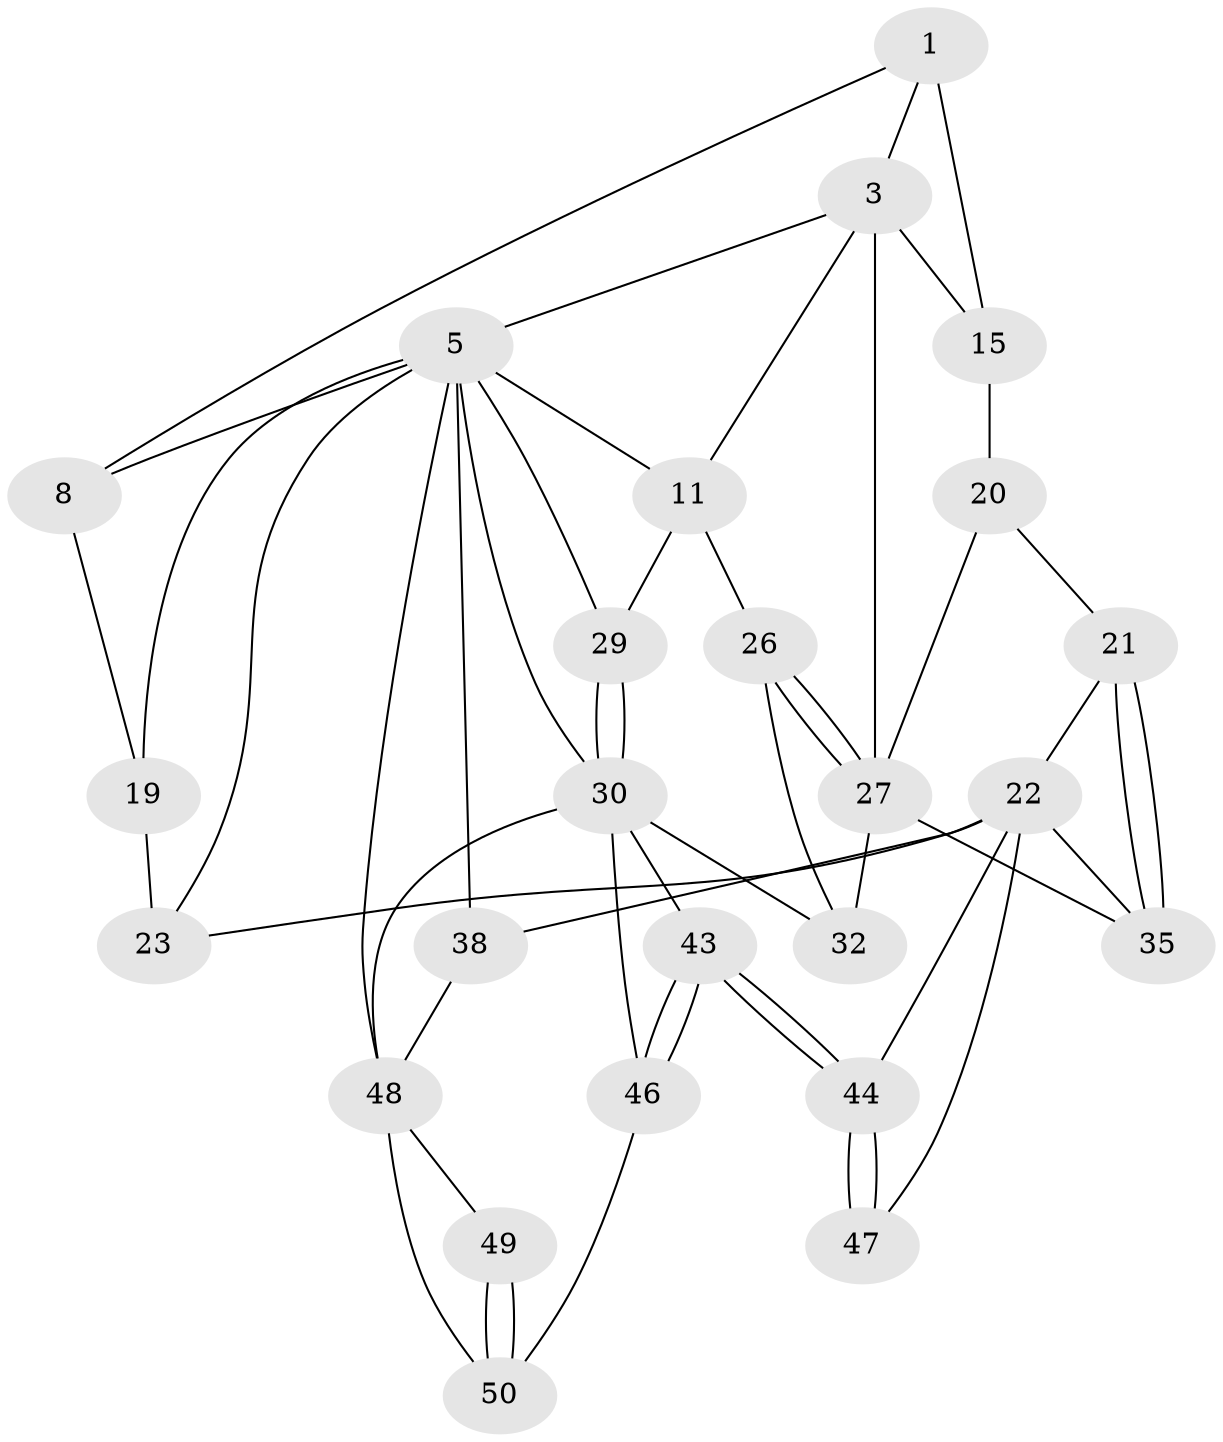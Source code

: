 // original degree distribution, {3: 0.058823529411764705, 4: 0.27450980392156865, 6: 0.2549019607843137, 5: 0.4117647058823529}
// Generated by graph-tools (version 1.1) at 2025/28/03/15/25 16:28:02]
// undirected, 25 vertices, 53 edges
graph export_dot {
graph [start="1"]
  node [color=gray90,style=filled];
  1 [pos="+0.306794797500554+0",super="+2+9"];
  3 [pos="+0.4742838210374033+0",super="+4+14"];
  5 [pos="+0.893852018443453+0",super="+6"];
  8 [pos="+0.24985761117321464+0",super="+10"];
  11 [pos="+0.8370324604036927+0.16556750293687247",super="+12"];
  15 [pos="+0.42268003874772214+0.09156287088277694",super="+16"];
  19 [pos="+0+0.24704738965786327",super="+24"];
  20 [pos="+0.27607477144453235+0.37971134490384"];
  21 [pos="+0.2303658991450344+0.45734344000069416"];
  22 [pos="+0.2240543425680269+0.46402335851849913",super="+36"];
  23 [pos="+0.20885553759692213+0.4644828484952547",super="+40"];
  26 [pos="+0.7209336717294915+0.33499730746489254"];
  27 [pos="+0.4655121235478294+0.41725508431213987",super="+28+33"];
  29 [pos="+1+0.5255759323545364"];
  30 [pos="+1+0.7975567840058275",super="+45+31"];
  32 [pos="+0.7136302113576074+0.3894035388763546",super="+34"];
  35 [pos="+0.41434504563256486+0.6252241250027302"];
  38 [pos="+0.10852220446568744+0.7687307642607268"];
  43 [pos="+0.5097625796890827+0.89419369778412"];
  44 [pos="+0.4413834673020519+0.8571117677607294"];
  46 [pos="+0.6053809363287735+1"];
  47 [pos="+0.36654176823470963+0.8791131130855119"];
  48 [pos="+0.15627543318477208+0.8780379207245549",super="+51"];
  49 [pos="+0.33518528844670226+0.9167851324582347"];
  50 [pos="+0.3709502942772454+1"];
  1 -- 3;
  1 -- 15 [weight=2];
  1 -- 8;
  3 -- 5;
  3 -- 11;
  3 -- 27;
  3 -- 15;
  5 -- 11 [weight=2];
  5 -- 38;
  5 -- 8;
  5 -- 48;
  5 -- 19;
  5 -- 29;
  5 -- 30;
  5 -- 23;
  8 -- 19;
  11 -- 26;
  11 -- 29;
  15 -- 20;
  19 -- 23 [weight=2];
  20 -- 21;
  20 -- 27;
  21 -- 22;
  21 -- 35;
  21 -- 35;
  22 -- 23;
  22 -- 35;
  22 -- 38;
  22 -- 44;
  22 -- 47;
  26 -- 27;
  26 -- 27;
  26 -- 32;
  27 -- 32;
  27 -- 35;
  29 -- 30;
  29 -- 30;
  30 -- 48;
  30 -- 46;
  30 -- 32 [weight=2];
  30 -- 43;
  38 -- 48;
  43 -- 44;
  43 -- 44;
  43 -- 46;
  43 -- 46;
  44 -- 47;
  44 -- 47;
  46 -- 50;
  48 -- 49;
  48 -- 50;
  49 -- 50;
  49 -- 50;
}
